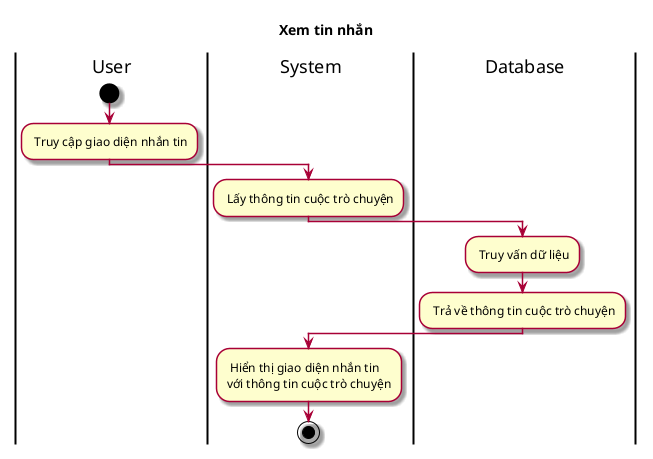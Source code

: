 @startuml ActXemTinNhan

skin rose
title Xem tin nhắn

|User|
start
: Truy cập giao diện nhắn tin;
|System|
: Lấy thông tin cuộc trò chuyện;
|Database|
: Truy vấn dữ liệu;
: Trả về thông tin cuộc trò chuyện;
|System|
: Hiển thị giao diện nhắn tin\nvới thông tin cuộc trò chuyện;
stop

@enduml
```
